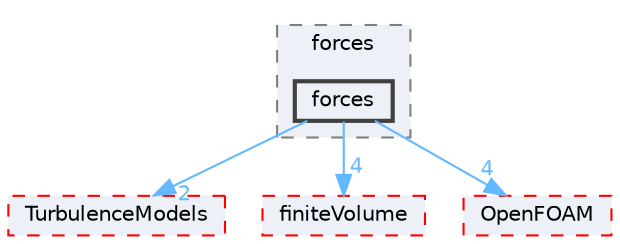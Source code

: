 digraph "src/functionObjects/forces/forces"
{
 // LATEX_PDF_SIZE
  bgcolor="transparent";
  edge [fontname=Helvetica,fontsize=10,labelfontname=Helvetica,labelfontsize=10];
  node [fontname=Helvetica,fontsize=10,shape=box,height=0.2,width=0.4];
  compound=true
  subgraph clusterdir_ba1ab3b9ed2422fc501bccc3fa5b3296 {
    graph [ bgcolor="#edf0f7", pencolor="grey50", label="forces", fontname=Helvetica,fontsize=10 style="filled,dashed", URL="dir_ba1ab3b9ed2422fc501bccc3fa5b3296.html",tooltip=""]
  dir_d708f49a416a603efd0c2ccc36d38540 [label="forces", fillcolor="#edf0f7", color="grey25", style="filled,bold", URL="dir_d708f49a416a603efd0c2ccc36d38540.html",tooltip=""];
  }
  dir_1eda626aeac0f0ad2848c36acaa5d501 [label="TurbulenceModels", fillcolor="#edf0f7", color="red", style="filled,dashed", URL="dir_1eda626aeac0f0ad2848c36acaa5d501.html",tooltip=""];
  dir_9bd15774b555cf7259a6fa18f99fe99b [label="finiteVolume", fillcolor="#edf0f7", color="red", style="filled,dashed", URL="dir_9bd15774b555cf7259a6fa18f99fe99b.html",tooltip=""];
  dir_c5473ff19b20e6ec4dfe5c310b3778a8 [label="OpenFOAM", fillcolor="#edf0f7", color="red", style="filled,dashed", URL="dir_c5473ff19b20e6ec4dfe5c310b3778a8.html",tooltip=""];
  dir_d708f49a416a603efd0c2ccc36d38540->dir_1eda626aeac0f0ad2848c36acaa5d501 [headlabel="2", labeldistance=1.5 headhref="dir_001480_004143.html" href="dir_001480_004143.html" color="steelblue1" fontcolor="steelblue1"];
  dir_d708f49a416a603efd0c2ccc36d38540->dir_9bd15774b555cf7259a6fa18f99fe99b [headlabel="4", labeldistance=1.5 headhref="dir_001480_001387.html" href="dir_001480_001387.html" color="steelblue1" fontcolor="steelblue1"];
  dir_d708f49a416a603efd0c2ccc36d38540->dir_c5473ff19b20e6ec4dfe5c310b3778a8 [headlabel="4", labeldistance=1.5 headhref="dir_001480_002695.html" href="dir_001480_002695.html" color="steelblue1" fontcolor="steelblue1"];
}
